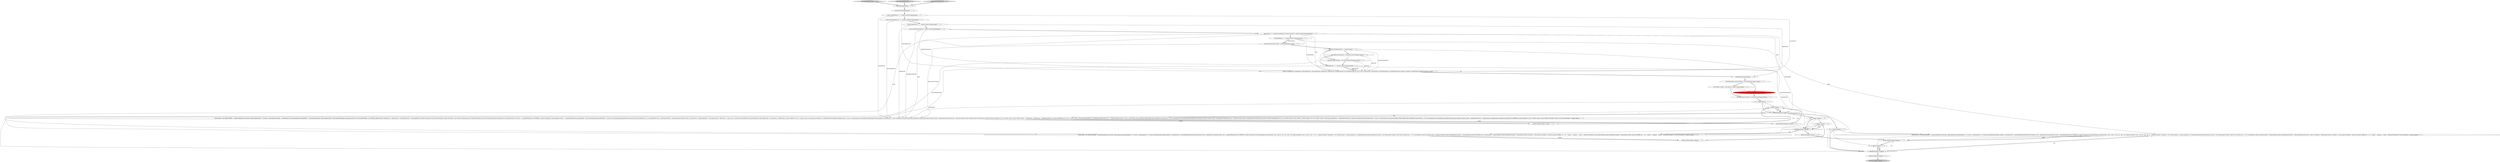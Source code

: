 digraph {
9 [style = filled, label = "List<Thread> threads = new ArrayList<Thread>()@@@18@@@['1', '0', '1']", fillcolor = white, shape = ellipse image = "AAA0AAABBB1BBB"];
1 [style = filled, label = "i++@@@117@@@['1', '1', '0']", fillcolor = white, shape = ellipse image = "AAA0AAABBB1BBB"];
19 [style = filled, label = "int i = 0@@@20@@@['1', '1', '1']", fillcolor = white, shape = ellipse image = "AAA0AAABBB1BBB"];
12 [style = filled, label = "i++@@@22@@@['1', '1', '1']", fillcolor = white, shape = ellipse image = "AAA0AAABBB1BBB"];
20 [style = filled, label = "final AtomicLong operations = new AtomicLong(10000)@@@13@@@['1', '1', '0']", fillcolor = white, shape = ellipse image = "AAA0AAABBB1BBB"];
24 [style = filled, label = "threads.add(thread)@@@188@@@['1', '1', '1']", fillcolor = white, shape = ellipse image = "AAA0AAABBB1BBB"];
34 [style = filled, label = "Thread thread = new Thread(\"READER\" + i){@Override public void run(){try {while (operations.decrementAndGet() >= 0) {int id = rand.nextInt(100) < 25? lastId: rand.nextInt(ndocs)boolean realTime = rand.nextInt(100) < percentRealtimeQueryDocInfo infoif (realTime) {info = model.get(id)}{synchronized (this) {info = committedModel.get(id)}}if (VERBOSE) {verbose(\"querying id\",id)}SolrQueryRequest sreqif (realTime) {sreq = req(\"wt\",\"json\",\"qt\",\"/get\",\"ids\",Integer.toString(id))}{sreq = req(\"wt\",\"json\",\"q\",\"id:\" + Integer.toString(id),\"omitHeader\",\"true\")}String response = h.query(sreq)Map rsp = (Map)ObjectBuilder.fromJSON(response)List doclist = (List)(((Map)rsp.get(\"response\")).get(\"docs\"))if (doclist.size() == 0) {}{assertEquals(1,doclist.size())long foundVal = (Long)(((Map)doclist.get(0)).get(field))long foundVer = (Long)(((Map)doclist.get(0)).get(\"_version_\"))if (foundVer < Math.abs(info.version) || (foundVer == info.version && foundVal != info.val)) {log.error(\"ERROR, id=\" + id + \" found=\" + response + \" model\" + info)assertTrue(false)}}}}catch (Throwable e) }}@@@138@@@['0', '0', '1']", fillcolor = white, shape = ellipse image = "AAA0AAABBB3BBB"];
37 [style = filled, label = "int i = 0@@@135@@@['0', '0', '1']", fillcolor = white, shape = ellipse image = "AAA0AAABBB3BBB"];
8 [style = filled, label = "final int softCommitPercent = 30 + random().nextInt(75)@@@6@@@['1', '1', '1']", fillcolor = white, shape = ellipse image = "AAA0AAABBB1BBB"];
16 [style = filled, label = "int i = 0@@@115@@@['1', '1', '0']", fillcolor = white, shape = ellipse image = "AAA0AAABBB1BBB"];
40 [style = filled, label = "final AtomicLong operations = new AtomicLong(50000)@@@13@@@['0', '0', '1']", fillcolor = white, shape = ellipse image = "AAA0AAABBB3BBB"];
35 [style = filled, label = "i < nReadThreads@@@136@@@['0', '0', '1']", fillcolor = white, shape = diamond image = "AAA0AAABBB3BBB"];
26 [style = filled, label = "int nReadThreads = 5 + random().nextInt(25)@@@14@@@['1', '1', '1']", fillcolor = white, shape = ellipse image = "AAA0AAABBB1BBB"];
15 [style = filled, label = "final AtomicInteger numCommitting = new AtomicInteger()@@@17@@@['1', '1', '1']", fillcolor = white, shape = ellipse image = "AAA0AAABBB1BBB"];
32 [style = filled, label = "threads.add(thread)@@@133@@@['0', '0', '1']", fillcolor = white, shape = ellipse image = "AAA0AAABBB3BBB"];
21 [style = filled, label = "final AtomicLong testVersion = new AtomicLong(0)@@@19@@@['1', '1', '1']", fillcolor = white, shape = ellipse image = "AAA0AAABBB1BBB"];
22 [style = filled, label = "final int ndocs = 5 + (random().nextBoolean()? random().nextInt(25): random().nextInt(200))@@@9@@@['1', '1', '1']", fillcolor = white, shape = ellipse image = "AAA0AAABBB1BBB"];
38 [style = filled, label = "thread.join()@@@194@@@['0', '0', '1']", fillcolor = lightgray, shape = ellipse image = "AAA0AAABBB3BBB"];
7 [style = filled, label = "threads.add(thread)@@@178@@@['1', '1', '0']", fillcolor = white, shape = ellipse image = "AAA0AAABBB1BBB"];
14 [style = filled, label = "clearIndex()@@@3@@@['1', '1', '1']", fillcolor = white, shape = ellipse image = "AAA0AAABBB1BBB"];
18 [style = filled, label = "final int deleteByQueryPercent = random().nextInt(8)@@@8@@@['1', '1', '1']", fillcolor = white, shape = ellipse image = "AAA0AAABBB1BBB"];
11 [style = filled, label = "i < nWriteThreads@@@21@@@['1', '1', '1']", fillcolor = white, shape = diamond image = "AAA0AAABBB1BBB"];
17 [style = filled, label = "testStressReorderVersions['1', '0', '0']", fillcolor = lightgray, shape = diamond image = "AAA0AAABBB1BBB"];
23 [style = filled, label = "Thread thread = new Thread(\"WRITER\" + i){@Override public void run(){try {while (operations.get() > 0) {int oper = rand.nextInt(100)if (oper < commitPercent) {if (numCommitting.incrementAndGet() <= maxConcurrentCommits) {Map<Integer,DocInfo> newCommittedModellong versionsynchronized (this) {newCommittedModel = new HashMap<Integer,DocInfo>(model)version = snapshotCount++}if (rand.nextInt(100) < softCommitPercent) {verbose(\"softCommit start\")assertU(TestHarness.commit(\"softCommit\",\"true\"))verbose(\"softCommit end\")}{verbose(\"hardCommit start\")assertU(commit())verbose(\"hardCommit end\")}synchronized (this) {if (version >= committedModelClock) {if (VERBOSE) {verbose(\"installing new committedModel version=\" + committedModelClock)}committedModel = newCommittedModelcommittedModelClock = version}}}numCommitting.decrementAndGet()continue}int idif (rand.nextBoolean()) {id = rand.nextInt(ndocs)}{id = lastId}boolean before = rand.nextBoolean()if (before) {lastId = id}DocInfo info = model.get(id)long val = info.vallong nextVal = Math.abs(val) + 1long version = testVersion.incrementAndGet()if (rand.nextBoolean()) Thread.yield()if (oper < commitPercent + deletePercent) {verbose(\"deleting id\",id,\"val=\",nextVal,\"version\",version)Long returnedVersion = deleteAndGetVersion(Integer.toString(id),params(\"_version_\",Long.toString(-version),DISTRIB_UPDATE_PARAM,FROM_LEADER))if (returnedVersion != null) {assertEquals(-version,returnedVersion.longValue())}synchronized (model) {DocInfo currInfo = model.get(id)if (Math.abs(version) > Math.abs(currInfo.version)) {model.put(id,new DocInfo(version,-nextVal))}}verbose(\"deleting id\",id,\"val=\",nextVal,\"version\",version,\"DONE\")}if (oper < commitPercent + deletePercent + deleteByQueryPercent) {verbose(\"deleteByQuery id\",id,\"val=\",nextVal,\"version\",version)Long returnedVersion = deleteByQueryAndGetVersion(\"id:\" + Integer.toString(id),params(\"_version_\",Long.toString(-version),DISTRIB_UPDATE_PARAM,FROM_LEADER))if (returnedVersion != null) {assertEquals(-version,returnedVersion.longValue())}synchronized (model) {DocInfo currInfo = model.get(id)if (Math.abs(version) > Math.abs(currInfo.version)) {model.put(id,new DocInfo(version,-nextVal))}}verbose(\"deleteByQuery id\",id,\"val=\",nextVal,\"version\",version,\"DONE\")}{verbose(\"adding id\",id,\"val=\",nextVal,\"version\",version)Long returnedVersion = addAndGetVersion(sdoc(\"id\",Integer.toString(id),field,Long.toString(nextVal),\"_version_\",Long.toString(version)),params(DISTRIB_UPDATE_PARAM,FROM_LEADER))if (returnedVersion != null) {assertEquals(version,returnedVersion.longValue())}synchronized (model) {DocInfo currInfo = model.get(id)if (version > currInfo.version) {model.put(id,new DocInfo(version,nextVal))}}if (VERBOSE) {verbose(\"adding id\",id,\"val=\",nextVal,\"version\",version,\"DONE\")}}if (!before) {lastId = id}}}catch (Throwable e) }}@@@23@@@['1', '1', '1']", fillcolor = white, shape = ellipse image = "AAA0AAABBB1BBB"];
5 [style = filled, label = "i < nReadThreads@@@116@@@['1', '1', '0']", fillcolor = white, shape = diamond image = "AAA0AAABBB1BBB"];
39 [style = filled, label = "testStressReorderVersions['0', '0', '1']", fillcolor = lightgray, shape = diamond image = "AAA0AAABBB3BBB"];
6 [style = filled, label = "assertU(commit())@@@4@@@['1', '1', '1']", fillcolor = white, shape = ellipse image = "AAA0AAABBB1BBB"];
2 [style = filled, label = "Thread thread = new Thread(\"READER\" + i){@Override public void run(){try {while (operations.decrementAndGet() >= 0) {int id = rand.nextInt(100) < 25? lastId: rand.nextInt(ndocs)boolean realTime = rand.nextInt(100) < percentRealtimeQueryDocInfo infoif (realTime) {info = model.get(id)}{synchronized (this) {info = committedModel.get(id)}}if (VERBOSE) {verbose(\"querying id\",id)}SolrQueryRequest sreqif (realTime) {sreq = req(\"wt\",\"json\",\"qt\",\"/get\",\"ids\",Integer.toString(id))}{sreq = req(\"wt\",\"json\",\"q\",\"id:\" + Integer.toString(id),\"omitHeader\",\"true\")}String response = h.query(sreq)Map rsp = (Map)ObjectBuilder.fromJSON(response)List doclist = (List)(((Map)rsp.get(\"response\")).get(\"docs\"))if (doclist.size() == 0) {}{assertEquals(1,doclist.size())boolean isLive = (Boolean)(((Map)doclist.get(0)).get(lfield))long foundVer = (Long)(((Map)doclist.get(0)).get(vfield))if (isLive) {long foundVal = (Long)(((Map)doclist.get(0)).get(field))if (foundVer < Math.abs(info.version) || (foundVer == info.version && foundVal != info.val)) {log.error(\"ERROR, id=\" + id + \" found=\" + response + \" model\" + info)assertTrue(false)}}{assertNull(((Map)doclist.get(0)).get(field))if (foundVer < Math.abs(info.version)) {log.error(\"ERROR, id=\" + id + \" found=\" + response + \" model\" + info)assertTrue(false)}}}}}catch (Throwable e) }}@@@118@@@['1', '1', '0']", fillcolor = white, shape = ellipse image = "AAA0AAABBB1BBB"];
13 [style = filled, label = "thread.start()@@@181@@@['1', '1', '0']", fillcolor = white, shape = ellipse image = "AAA0AAABBB1BBB"];
29 [style = filled, label = "int nWriteThreads = 5 + random().nextInt(25)@@@10@@@['1', '1', '1']", fillcolor = white, shape = ellipse image = "AAA0AAABBB1BBB"];
4 [style = filled, label = "final int maxConcurrentCommits = nWriteThreads@@@11@@@['1', '1', '1']", fillcolor = white, shape = ellipse image = "AAA0AAABBB1BBB"];
36 [style = filled, label = "thread.start()@@@191@@@['0', '0', '1']", fillcolor = white, shape = ellipse image = "AAA0AAABBB3BBB"];
25 [style = filled, label = "final int commitPercent = 5 + random().nextInt(20)@@@5@@@['1', '1', '1']", fillcolor = white, shape = ellipse image = "AAA0AAABBB1BBB"];
31 [style = filled, label = "testStressReorderVersions['0', '1', '0']", fillcolor = lightgray, shape = diamond image = "AAA0AAABBB2BBB"];
33 [style = filled, label = "i++@@@137@@@['0', '0', '1']", fillcolor = white, shape = ellipse image = "AAA0AAABBB3BBB"];
10 [style = filled, label = "threads.add(thread)@@@113@@@['1', '1', '0']", fillcolor = white, shape = ellipse image = "AAA0AAABBB1BBB"];
30 [style = filled, label = "List<Thread> threads = new ArrayList<>()@@@18@@@['0', '1', '0']", fillcolor = red, shape = ellipse image = "AAA1AAABBB2BBB"];
27 [style = filled, label = "verbose(\"commitPercent\",commitPercent,\"softCommitPercent\",softCommitPercent,\"deletePercent\",deletePercent,\"deleteByQueryPercent\",deleteByQueryPercent,\"ndocs\",ndocs,\"nWriteThreads\",nWriteThreads,\"percentRealtimeQuery\",percentRealtimeQuery,\"operations\",operations,\"nReadThreads\",nReadThreads)@@@15@@@['1', '1', '1']", fillcolor = white, shape = ellipse image = "AAA0AAABBB1BBB"];
3 [style = filled, label = "final int deletePercent = 4 + random().nextInt(25)@@@7@@@['1', '1', '1']", fillcolor = white, shape = ellipse image = "AAA0AAABBB1BBB"];
0 [style = filled, label = "final int percentRealtimeQuery = 75@@@12@@@['1', '1', '1']", fillcolor = white, shape = ellipse image = "AAA0AAABBB1BBB"];
28 [style = filled, label = "initModel(ndocs)@@@16@@@['1', '1', '1']", fillcolor = white, shape = ellipse image = "AAA0AAABBB1BBB"];
1->5 [style = bold, label=""];
33->34 [style = solid, label="i"];
20->40 [style = dashed, label="0"];
20->26 [style = bold, label=""];
32->12 [style = bold, label=""];
22->28 [style = solid, label="ndocs"];
27->28 [style = bold, label=""];
5->1 [style = dotted, label="true"];
1->5 [style = solid, label="i"];
11->12 [style = dotted, label="true"];
39->14 [style = bold, label=""];
19->11 [style = bold, label=""];
20->27 [style = solid, label="operations"];
37->33 [style = solid, label="i"];
3->18 [style = bold, label=""];
18->22 [style = bold, label=""];
34->24 [style = bold, label=""];
17->14 [style = bold, label=""];
10->12 [style = bold, label=""];
22->23 [style = solid, label="ndocs"];
1->2 [style = solid, label="i"];
0->34 [style = solid, label="percentRealtimeQuery"];
9->21 [style = bold, label=""];
40->26 [style = bold, label=""];
0->40 [style = bold, label=""];
19->11 [style = solid, label="i"];
18->23 [style = solid, label="deleteByQueryPercent"];
22->2 [style = solid, label="ndocs"];
9->30 [style = dashed, label="0"];
12->23 [style = solid, label="i"];
31->14 [style = bold, label=""];
11->16 [style = bold, label=""];
7->1 [style = bold, label=""];
2->7 [style = solid, label="thread"];
21->19 [style = bold, label=""];
16->2 [style = solid, label="i"];
11->10 [style = dotted, label="true"];
12->11 [style = bold, label=""];
3->23 [style = solid, label="deletePercent"];
11->37 [style = bold, label=""];
35->33 [style = dotted, label="true"];
4->0 [style = bold, label=""];
26->27 [style = solid, label="nReadThreads"];
26->27 [style = bold, label=""];
33->35 [style = solid, label="i"];
15->9 [style = bold, label=""];
16->1 [style = solid, label="i"];
5->7 [style = dotted, label="true"];
29->11 [style = solid, label="nWriteThreads"];
23->10 [style = bold, label=""];
0->20 [style = bold, label=""];
12->11 [style = solid, label="i"];
35->34 [style = bold, label=""];
14->6 [style = bold, label=""];
26->5 [style = solid, label="nReadThreads"];
25->27 [style = solid, label="commitPercent"];
13->24 [style = bold, label=""];
8->3 [style = bold, label=""];
22->29 [style = bold, label=""];
23->32 [style = bold, label=""];
3->27 [style = solid, label="deletePercent"];
24->33 [style = bold, label=""];
0->27 [style = solid, label="percentRealtimeQuery"];
30->21 [style = bold, label=""];
4->23 [style = solid, label="maxConcurrentCommits"];
8->23 [style = solid, label="softCommitPercent"];
5->13 [style = bold, label=""];
26->35 [style = solid, label="nReadThreads"];
16->5 [style = bold, label=""];
29->27 [style = solid, label="nWriteThreads"];
37->35 [style = bold, label=""];
37->34 [style = solid, label="i"];
34->24 [style = solid, label="thread"];
5->2 [style = dotted, label="true"];
19->23 [style = solid, label="i"];
37->35 [style = solid, label="i"];
11->32 [style = dotted, label="true"];
22->34 [style = solid, label="ndocs"];
33->35 [style = bold, label=""];
29->4 [style = bold, label=""];
28->15 [style = bold, label=""];
35->24 [style = dotted, label="true"];
11->23 [style = dotted, label="true"];
15->30 [style = bold, label=""];
0->2 [style = solid, label="percentRealtimeQuery"];
8->27 [style = solid, label="softCommitPercent"];
25->23 [style = solid, label="commitPercent"];
22->27 [style = solid, label="ndocs"];
18->27 [style = solid, label="deleteByQueryPercent"];
5->2 [style = bold, label=""];
19->12 [style = solid, label="i"];
16->5 [style = solid, label="i"];
23->32 [style = solid, label="thread"];
40->27 [style = solid, label="operations"];
35->34 [style = dotted, label="true"];
25->8 [style = bold, label=""];
36->38 [style = bold, label=""];
2->7 [style = bold, label=""];
35->36 [style = bold, label=""];
23->10 [style = solid, label="thread"];
11->23 [style = bold, label=""];
6->25 [style = bold, label=""];
29->4 [style = solid, label="nWriteThreads"];
}
